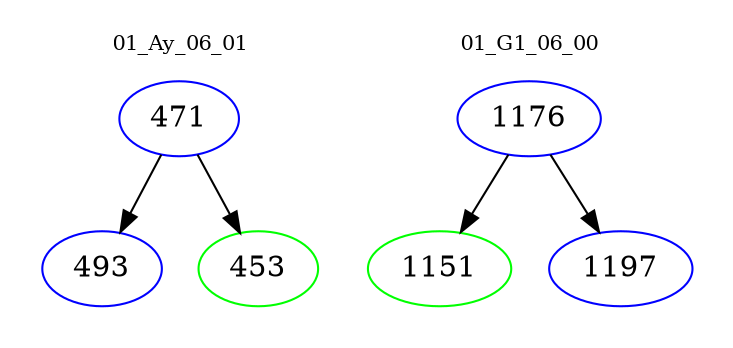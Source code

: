 digraph{
subgraph cluster_0 {
color = white
label = "01_Ay_06_01";
fontsize=10;
T0_471 [label="471", color="blue"]
T0_471 -> T0_493 [color="black"]
T0_493 [label="493", color="blue"]
T0_471 -> T0_453 [color="black"]
T0_453 [label="453", color="green"]
}
subgraph cluster_1 {
color = white
label = "01_G1_06_00";
fontsize=10;
T1_1176 [label="1176", color="blue"]
T1_1176 -> T1_1151 [color="black"]
T1_1151 [label="1151", color="green"]
T1_1176 -> T1_1197 [color="black"]
T1_1197 [label="1197", color="blue"]
}
}
